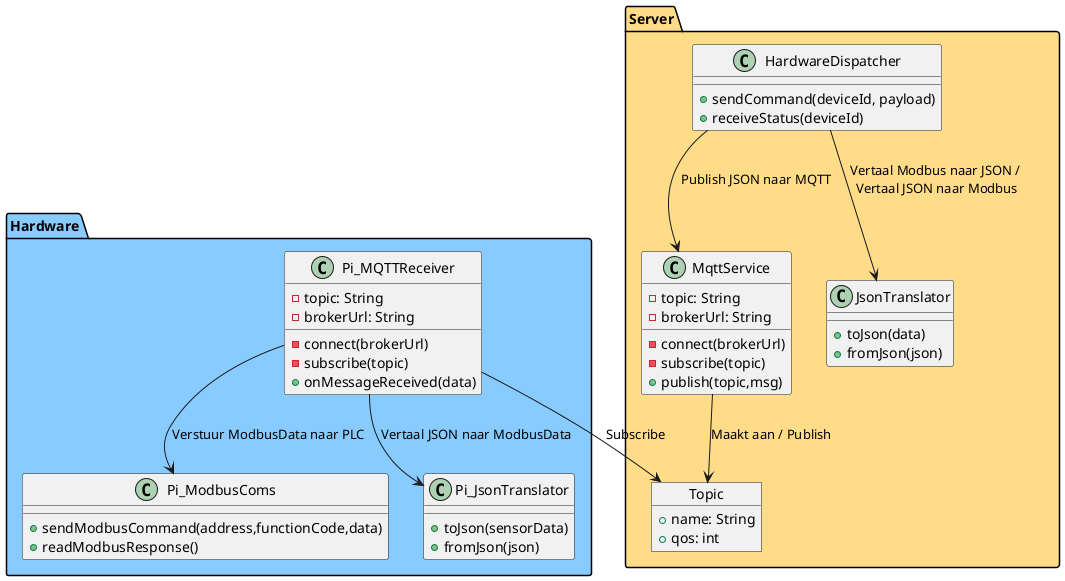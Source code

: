 @startuml HydroSim Hardware diagram
!define HARDWARE_COLOR #88CCFF
package "Server" #FFDD88 {
  class MqttService {
    -topic: String
    -brokerUrl: String
    -connect(brokerUrl)
    -subscribe(topic)
    +publish(topic,msg)
  }

  object Topic {
    +name: String
    +qos: int
  }

  class JsonTranslator {
    +toJson(data)
    +fromJson(json)
  }

  class HardwareDispatcher {
    +sendCommand(deviceId, payload)
    +receiveStatus(deviceId)
  }
  HardwareDispatcher --> JsonTranslator : "Vertaal Modbus naar JSON / \nVertaal JSON naar Modbus"
  HardwareDispatcher --> MqttService : "Publish JSON naar MQTT"

  MqttService --> Topic : "Maakt aan / Publish"
} 

package "Hardware" #88CCFF{
  class Pi_MQTTReceiver {
    -topic: String
    -brokerUrl: String
    -connect(brokerUrl)
    -subscribe(topic)
    +onMessageReceived(data)
  }

  class Pi_ModbusComs {
    +sendModbusCommand(address,functionCode,data)
    +readModbusResponse()
  }

  class Pi_JsonTranslator{
    +toJson(sensorData)
    +fromJson(json)
  }
  Pi_MQTTReceiver --> Topic : "Subscribe"
  Pi_MQTTReceiver --> Pi_JsonTranslator : "Vertaal JSON naar ModbusData"
  Pi_MQTTReceiver --> Pi_ModbusComs : "Verstuur ModbusData naar PLC"
} 

@enduml
